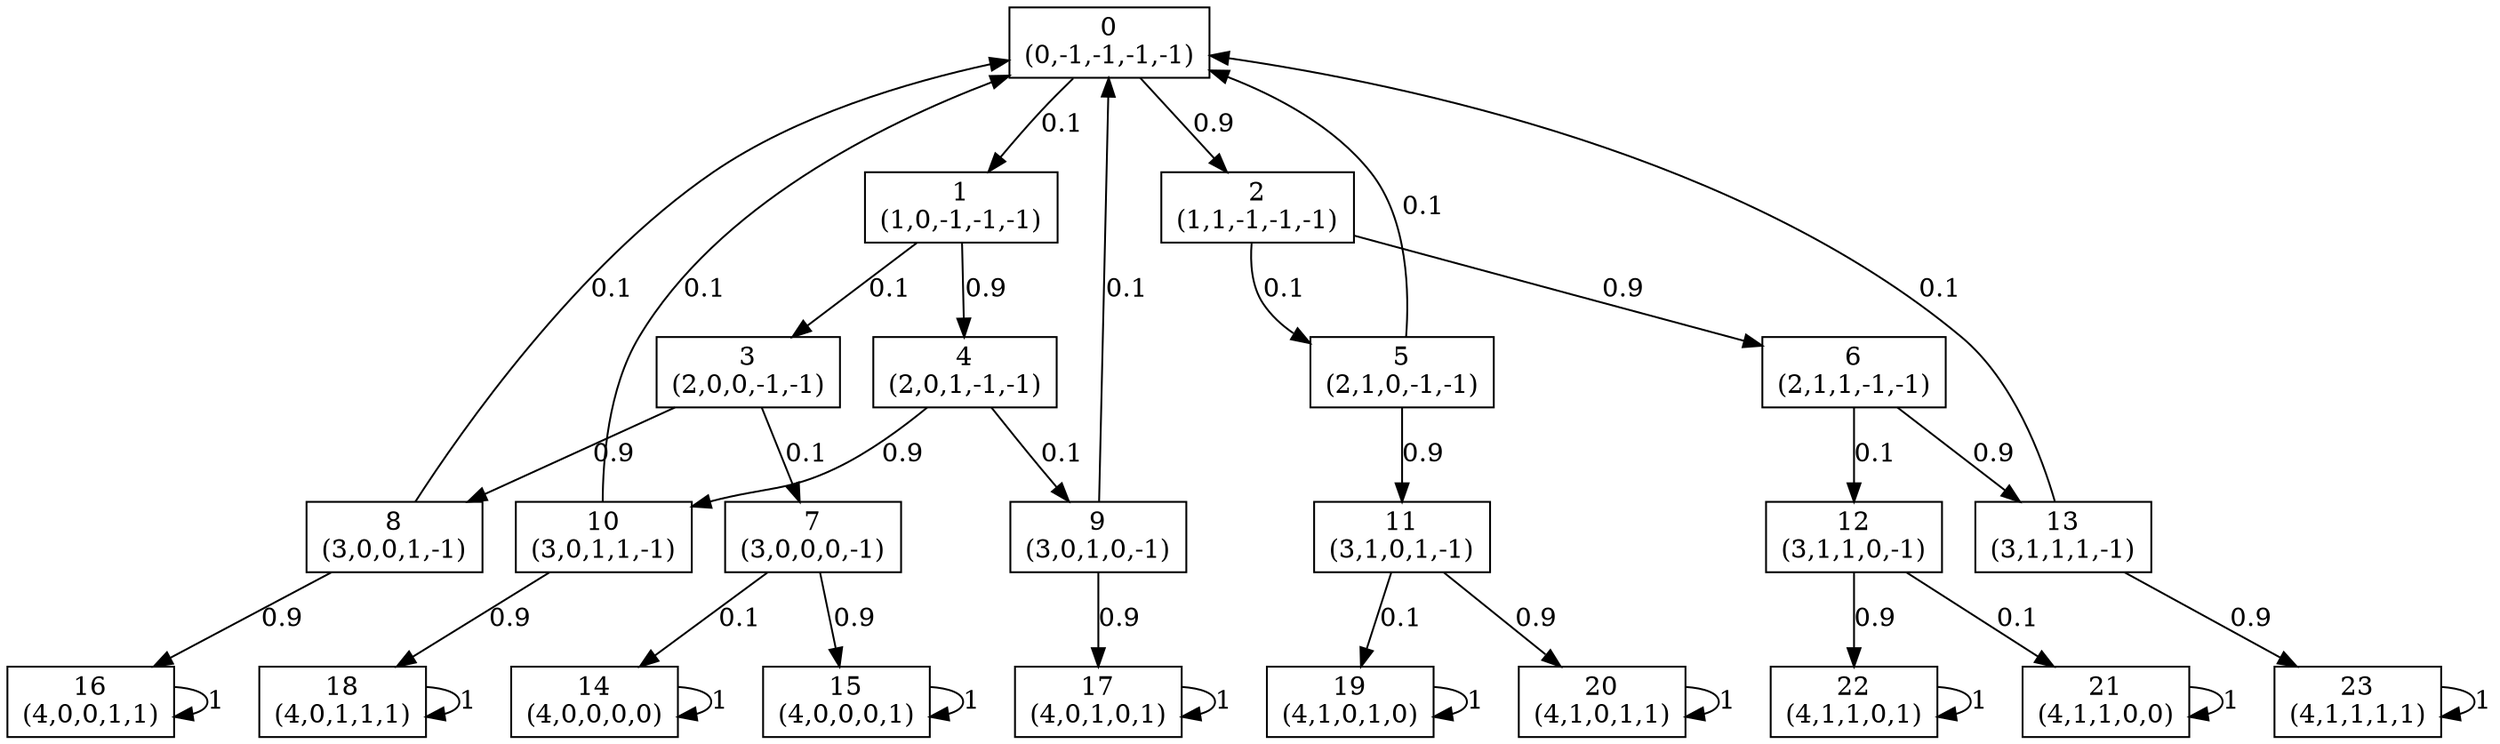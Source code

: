digraph P {
node [shape=box];
0 -> 1 [ label="0.1" ];
0 -> 2 [ label="0.9" ];
1 -> 3 [ label="0.1" ];
1 -> 4 [ label="0.9" ];
2 -> 5 [ label="0.1" ];
2 -> 6 [ label="0.9" ];
3 -> 7 [ label="0.1" ];
3 -> 8 [ label="0.9" ];
4 -> 9 [ label="0.1" ];
4 -> 10 [ label="0.9" ];
5 -> 0 [ label="0.1" ];
5 -> 11 [ label="0.9" ];
6 -> 12 [ label="0.1" ];
6 -> 13 [ label="0.9" ];
7 -> 14 [ label="0.1" ];
7 -> 15 [ label="0.9" ];
8 -> 0 [ label="0.1" ];
8 -> 16 [ label="0.9" ];
9 -> 0 [ label="0.1" ];
9 -> 17 [ label="0.9" ];
10 -> 0 [ label="0.1" ];
10 -> 18 [ label="0.9" ];
11 -> 19 [ label="0.1" ];
11 -> 20 [ label="0.9" ];
12 -> 21 [ label="0.1" ];
12 -> 22 [ label="0.9" ];
13 -> 0 [ label="0.1" ];
13 -> 23 [ label="0.9" ];
14 -> 14 [ label="1" ];
15 -> 15 [ label="1" ];
16 -> 16 [ label="1" ];
17 -> 17 [ label="1" ];
18 -> 18 [ label="1" ];
19 -> 19 [ label="1" ];
20 -> 20 [ label="1" ];
21 -> 21 [ label="1" ];
22 -> 22 [ label="1" ];
23 -> 23 [ label="1" ];
0 [label="0\n(0,-1,-1,-1,-1)"];
1 [label="1\n(1,0,-1,-1,-1)"];
2 [label="2\n(1,1,-1,-1,-1)"];
3 [label="3\n(2,0,0,-1,-1)"];
4 [label="4\n(2,0,1,-1,-1)"];
5 [label="5\n(2,1,0,-1,-1)"];
6 [label="6\n(2,1,1,-1,-1)"];
7 [label="7\n(3,0,0,0,-1)"];
8 [label="8\n(3,0,0,1,-1)"];
9 [label="9\n(3,0,1,0,-1)"];
10 [label="10\n(3,0,1,1,-1)"];
11 [label="11\n(3,1,0,1,-1)"];
12 [label="12\n(3,1,1,0,-1)"];
13 [label="13\n(3,1,1,1,-1)"];
14 [label="14\n(4,0,0,0,0)"];
15 [label="15\n(4,0,0,0,1)"];
16 [label="16\n(4,0,0,1,1)"];
17 [label="17\n(4,0,1,0,1)"];
18 [label="18\n(4,0,1,1,1)"];
19 [label="19\n(4,1,0,1,0)"];
20 [label="20\n(4,1,0,1,1)"];
21 [label="21\n(4,1,1,0,0)"];
22 [label="22\n(4,1,1,0,1)"];
23 [label="23\n(4,1,1,1,1)"];
}
